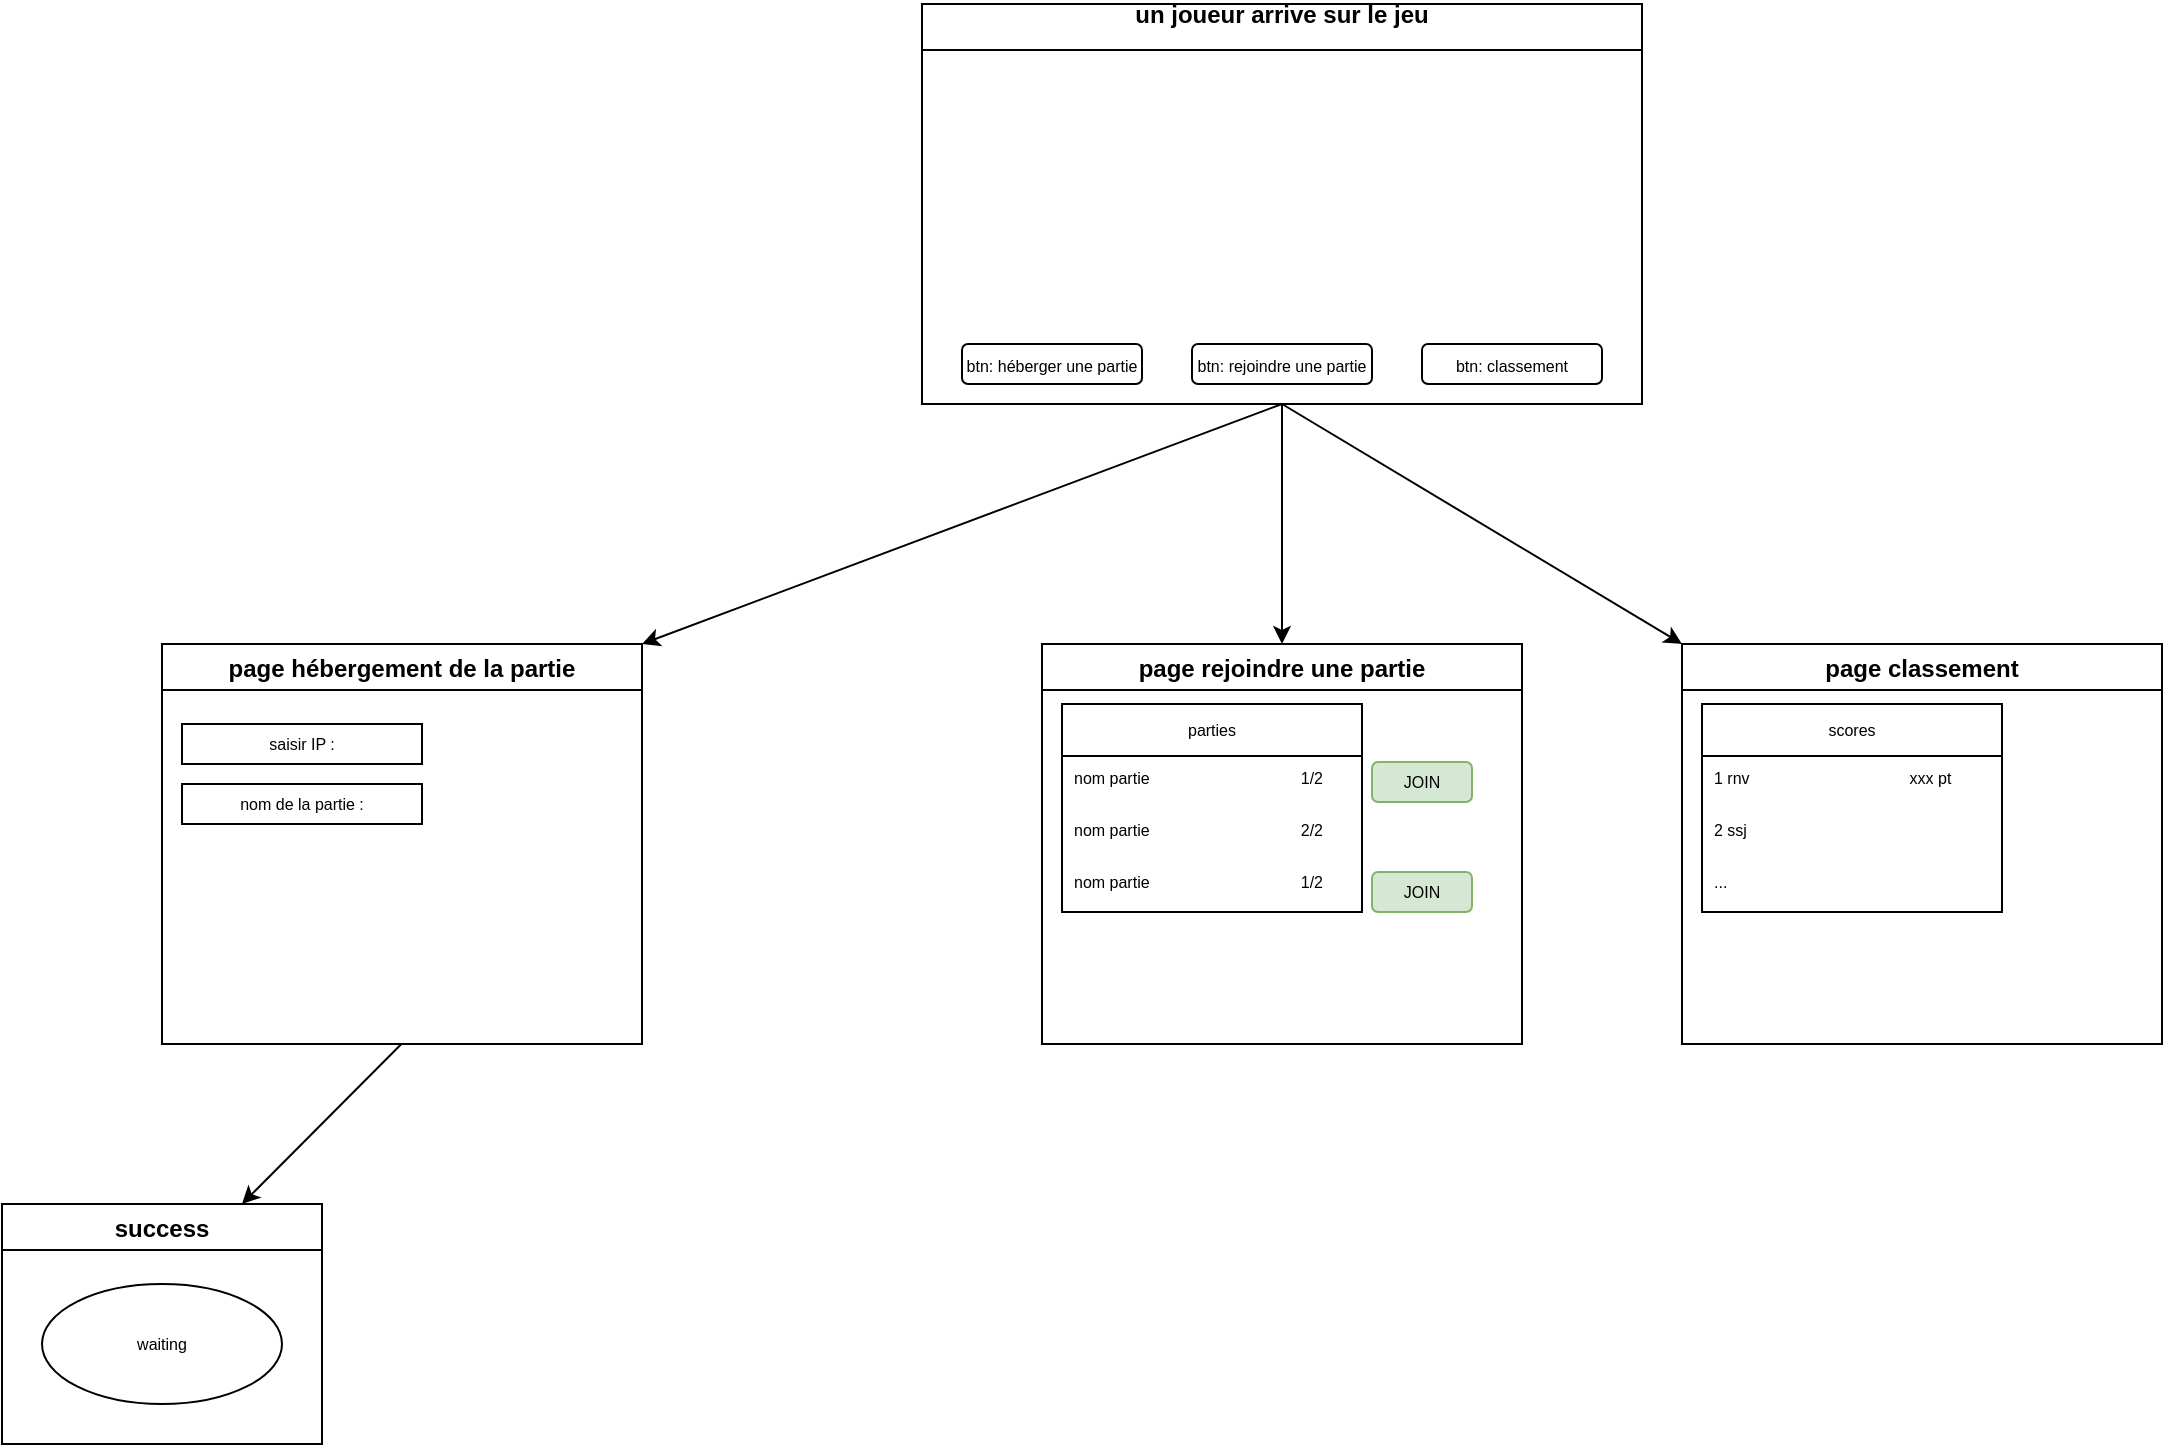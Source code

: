<mxfile version="20.4.2" type="github">
  <diagram id="ckea8jHu8L9NBwezrHf8" name="Page-1">
    <mxGraphModel dx="2554" dy="702" grid="1" gridSize="10" guides="1" tooltips="1" connect="1" arrows="1" fold="1" page="1" pageScale="1" pageWidth="1200" pageHeight="1920" math="0" shadow="0">
      <root>
        <mxCell id="0" />
        <mxCell id="1" parent="0" />
        <mxCell id="uR6lb-q2s7YtgvhSfxub-382" value="un joueur arrive sur le jeu&#xa;" style="swimlane;" vertex="1" parent="1">
          <mxGeometry x="420" y="40" width="360" height="200" as="geometry" />
        </mxCell>
        <mxCell id="uR6lb-q2s7YtgvhSfxub-384" value="&lt;font style=&quot;font-size: 8px;&quot;&gt;btn: héberger une partie &lt;/font&gt;" style="rounded=1;whiteSpace=wrap;html=1;" vertex="1" parent="uR6lb-q2s7YtgvhSfxub-382">
          <mxGeometry x="20" y="170" width="90" height="20" as="geometry" />
        </mxCell>
        <mxCell id="uR6lb-q2s7YtgvhSfxub-385" value="&lt;font style=&quot;font-size: 8px;&quot;&gt;btn: rejoindre une partie&lt;br&gt;&lt;/font&gt;" style="rounded=1;whiteSpace=wrap;html=1;" vertex="1" parent="uR6lb-q2s7YtgvhSfxub-382">
          <mxGeometry x="135" y="170" width="90" height="20" as="geometry" />
        </mxCell>
        <mxCell id="uR6lb-q2s7YtgvhSfxub-386" value="&lt;font style=&quot;font-size: 8px;&quot;&gt;btn: classement&lt;br&gt;&lt;/font&gt;" style="rounded=1;whiteSpace=wrap;html=1;" vertex="1" parent="uR6lb-q2s7YtgvhSfxub-382">
          <mxGeometry x="250" y="170" width="90" height="20" as="geometry" />
        </mxCell>
        <mxCell id="uR6lb-q2s7YtgvhSfxub-388" value="" style="endArrow=classic;html=1;rounded=0;fontSize=8;exitX=0.5;exitY=1;exitDx=0;exitDy=0;entryX=1;entryY=0;entryDx=0;entryDy=0;" edge="1" parent="1" source="uR6lb-q2s7YtgvhSfxub-382" target="uR6lb-q2s7YtgvhSfxub-391">
          <mxGeometry width="50" height="50" relative="1" as="geometry">
            <mxPoint x="660" y="340" as="sourcePoint" />
            <mxPoint x="400" y="360" as="targetPoint" />
          </mxGeometry>
        </mxCell>
        <mxCell id="uR6lb-q2s7YtgvhSfxub-389" value="" style="endArrow=classic;html=1;rounded=0;fontSize=8;exitX=0.5;exitY=1;exitDx=0;exitDy=0;" edge="1" parent="1" source="uR6lb-q2s7YtgvhSfxub-382">
          <mxGeometry width="50" height="50" relative="1" as="geometry">
            <mxPoint x="610" y="250" as="sourcePoint" />
            <mxPoint x="600" y="360" as="targetPoint" />
            <Array as="points">
              <mxPoint x="600" y="350" />
            </Array>
          </mxGeometry>
        </mxCell>
        <mxCell id="uR6lb-q2s7YtgvhSfxub-390" value="" style="endArrow=classic;html=1;rounded=0;fontSize=8;" edge="1" parent="1">
          <mxGeometry width="50" height="50" relative="1" as="geometry">
            <mxPoint x="600" y="240" as="sourcePoint" />
            <mxPoint x="800" y="360" as="targetPoint" />
          </mxGeometry>
        </mxCell>
        <mxCell id="uR6lb-q2s7YtgvhSfxub-391" value="page hébergement de la partie" style="swimlane;" vertex="1" parent="1">
          <mxGeometry x="40" y="360" width="240" height="200" as="geometry" />
        </mxCell>
        <mxCell id="uR6lb-q2s7YtgvhSfxub-397" value="saisir IP : " style="rounded=0;whiteSpace=wrap;html=1;fontSize=8;" vertex="1" parent="uR6lb-q2s7YtgvhSfxub-391">
          <mxGeometry x="10" y="40" width="120" height="20" as="geometry" />
        </mxCell>
        <mxCell id="uR6lb-q2s7YtgvhSfxub-398" value="nom de la partie :" style="rounded=0;whiteSpace=wrap;html=1;fontSize=8;" vertex="1" parent="uR6lb-q2s7YtgvhSfxub-391">
          <mxGeometry x="10" y="70" width="120" height="20" as="geometry" />
        </mxCell>
        <mxCell id="uR6lb-q2s7YtgvhSfxub-395" value="page rejoindre une partie" style="swimlane;" vertex="1" parent="1">
          <mxGeometry x="480" y="360" width="240" height="200" as="geometry" />
        </mxCell>
        <mxCell id="uR6lb-q2s7YtgvhSfxub-404" value="parties" style="swimlane;fontStyle=0;childLayout=stackLayout;horizontal=1;startSize=26;fillColor=none;horizontalStack=0;resizeParent=1;resizeParentMax=0;resizeLast=0;collapsible=1;marginBottom=0;fontSize=8;" vertex="1" parent="uR6lb-q2s7YtgvhSfxub-395">
          <mxGeometry x="10" y="30" width="150" height="104" as="geometry" />
        </mxCell>
        <mxCell id="uR6lb-q2s7YtgvhSfxub-405" value="nom partie                                  1/2" style="text;strokeColor=none;fillColor=none;align=left;verticalAlign=top;spacingLeft=4;spacingRight=4;overflow=hidden;rotatable=0;points=[[0,0.5],[1,0.5]];portConstraint=eastwest;fontSize=8;" vertex="1" parent="uR6lb-q2s7YtgvhSfxub-404">
          <mxGeometry y="26" width="150" height="26" as="geometry" />
        </mxCell>
        <mxCell id="uR6lb-q2s7YtgvhSfxub-406" value="nom partie                                  2/2" style="text;strokeColor=none;fillColor=none;align=left;verticalAlign=top;spacingLeft=4;spacingRight=4;overflow=hidden;rotatable=0;points=[[0,0.5],[1,0.5]];portConstraint=eastwest;fontSize=8;" vertex="1" parent="uR6lb-q2s7YtgvhSfxub-404">
          <mxGeometry y="52" width="150" height="26" as="geometry" />
        </mxCell>
        <mxCell id="uR6lb-q2s7YtgvhSfxub-407" value="nom partie                                  1/2" style="text;strokeColor=none;fillColor=none;align=left;verticalAlign=top;spacingLeft=4;spacingRight=4;overflow=hidden;rotatable=0;points=[[0,0.5],[1,0.5]];portConstraint=eastwest;fontSize=8;" vertex="1" parent="uR6lb-q2s7YtgvhSfxub-404">
          <mxGeometry y="78" width="150" height="26" as="geometry" />
        </mxCell>
        <mxCell id="uR6lb-q2s7YtgvhSfxub-408" value="JOIN" style="rounded=1;whiteSpace=wrap;html=1;fontSize=8;fillColor=#d5e8d4;strokeColor=#82b366;" vertex="1" parent="uR6lb-q2s7YtgvhSfxub-395">
          <mxGeometry x="165" y="59" width="50" height="20" as="geometry" />
        </mxCell>
        <mxCell id="uR6lb-q2s7YtgvhSfxub-409" value="JOIN" style="rounded=1;whiteSpace=wrap;html=1;fontSize=8;fillColor=#d5e8d4;strokeColor=#82b366;" vertex="1" parent="uR6lb-q2s7YtgvhSfxub-395">
          <mxGeometry x="165" y="114" width="50" height="20" as="geometry" />
        </mxCell>
        <mxCell id="uR6lb-q2s7YtgvhSfxub-399" value="" style="endArrow=classic;html=1;rounded=0;fontSize=8;" edge="1" parent="1">
          <mxGeometry width="50" height="50" relative="1" as="geometry">
            <mxPoint x="159.7" y="560" as="sourcePoint" />
            <mxPoint x="80" y="640" as="targetPoint" />
          </mxGeometry>
        </mxCell>
        <mxCell id="uR6lb-q2s7YtgvhSfxub-402" value="success" style="swimlane;" vertex="1" parent="1">
          <mxGeometry x="-40" y="640" width="160" height="120" as="geometry" />
        </mxCell>
        <mxCell id="uR6lb-q2s7YtgvhSfxub-403" value="waiting" style="ellipse;whiteSpace=wrap;html=1;fontSize=8;" vertex="1" parent="uR6lb-q2s7YtgvhSfxub-402">
          <mxGeometry x="20" y="40" width="120" height="60" as="geometry" />
        </mxCell>
        <mxCell id="uR6lb-q2s7YtgvhSfxub-410" value="page classement" style="swimlane;" vertex="1" parent="1">
          <mxGeometry x="800" y="360" width="240" height="200" as="geometry" />
        </mxCell>
        <mxCell id="uR6lb-q2s7YtgvhSfxub-411" value="scores" style="swimlane;fontStyle=0;childLayout=stackLayout;horizontal=1;startSize=26;fillColor=none;horizontalStack=0;resizeParent=1;resizeParentMax=0;resizeLast=0;collapsible=1;marginBottom=0;fontSize=8;" vertex="1" parent="uR6lb-q2s7YtgvhSfxub-410">
          <mxGeometry x="10" y="30" width="150" height="104" as="geometry" />
        </mxCell>
        <mxCell id="uR6lb-q2s7YtgvhSfxub-412" value="1 rnv                                    xxx pt" style="text;strokeColor=none;fillColor=none;align=left;verticalAlign=top;spacingLeft=4;spacingRight=4;overflow=hidden;rotatable=0;points=[[0,0.5],[1,0.5]];portConstraint=eastwest;fontSize=8;" vertex="1" parent="uR6lb-q2s7YtgvhSfxub-411">
          <mxGeometry y="26" width="150" height="26" as="geometry" />
        </mxCell>
        <mxCell id="uR6lb-q2s7YtgvhSfxub-413" value="2 ssj" style="text;strokeColor=none;fillColor=none;align=left;verticalAlign=top;spacingLeft=4;spacingRight=4;overflow=hidden;rotatable=0;points=[[0,0.5],[1,0.5]];portConstraint=eastwest;fontSize=8;" vertex="1" parent="uR6lb-q2s7YtgvhSfxub-411">
          <mxGeometry y="52" width="150" height="26" as="geometry" />
        </mxCell>
        <mxCell id="uR6lb-q2s7YtgvhSfxub-414" value="..." style="text;strokeColor=none;fillColor=none;align=left;verticalAlign=top;spacingLeft=4;spacingRight=4;overflow=hidden;rotatable=0;points=[[0,0.5],[1,0.5]];portConstraint=eastwest;fontSize=8;" vertex="1" parent="uR6lb-q2s7YtgvhSfxub-411">
          <mxGeometry y="78" width="150" height="26" as="geometry" />
        </mxCell>
      </root>
    </mxGraphModel>
  </diagram>
</mxfile>
